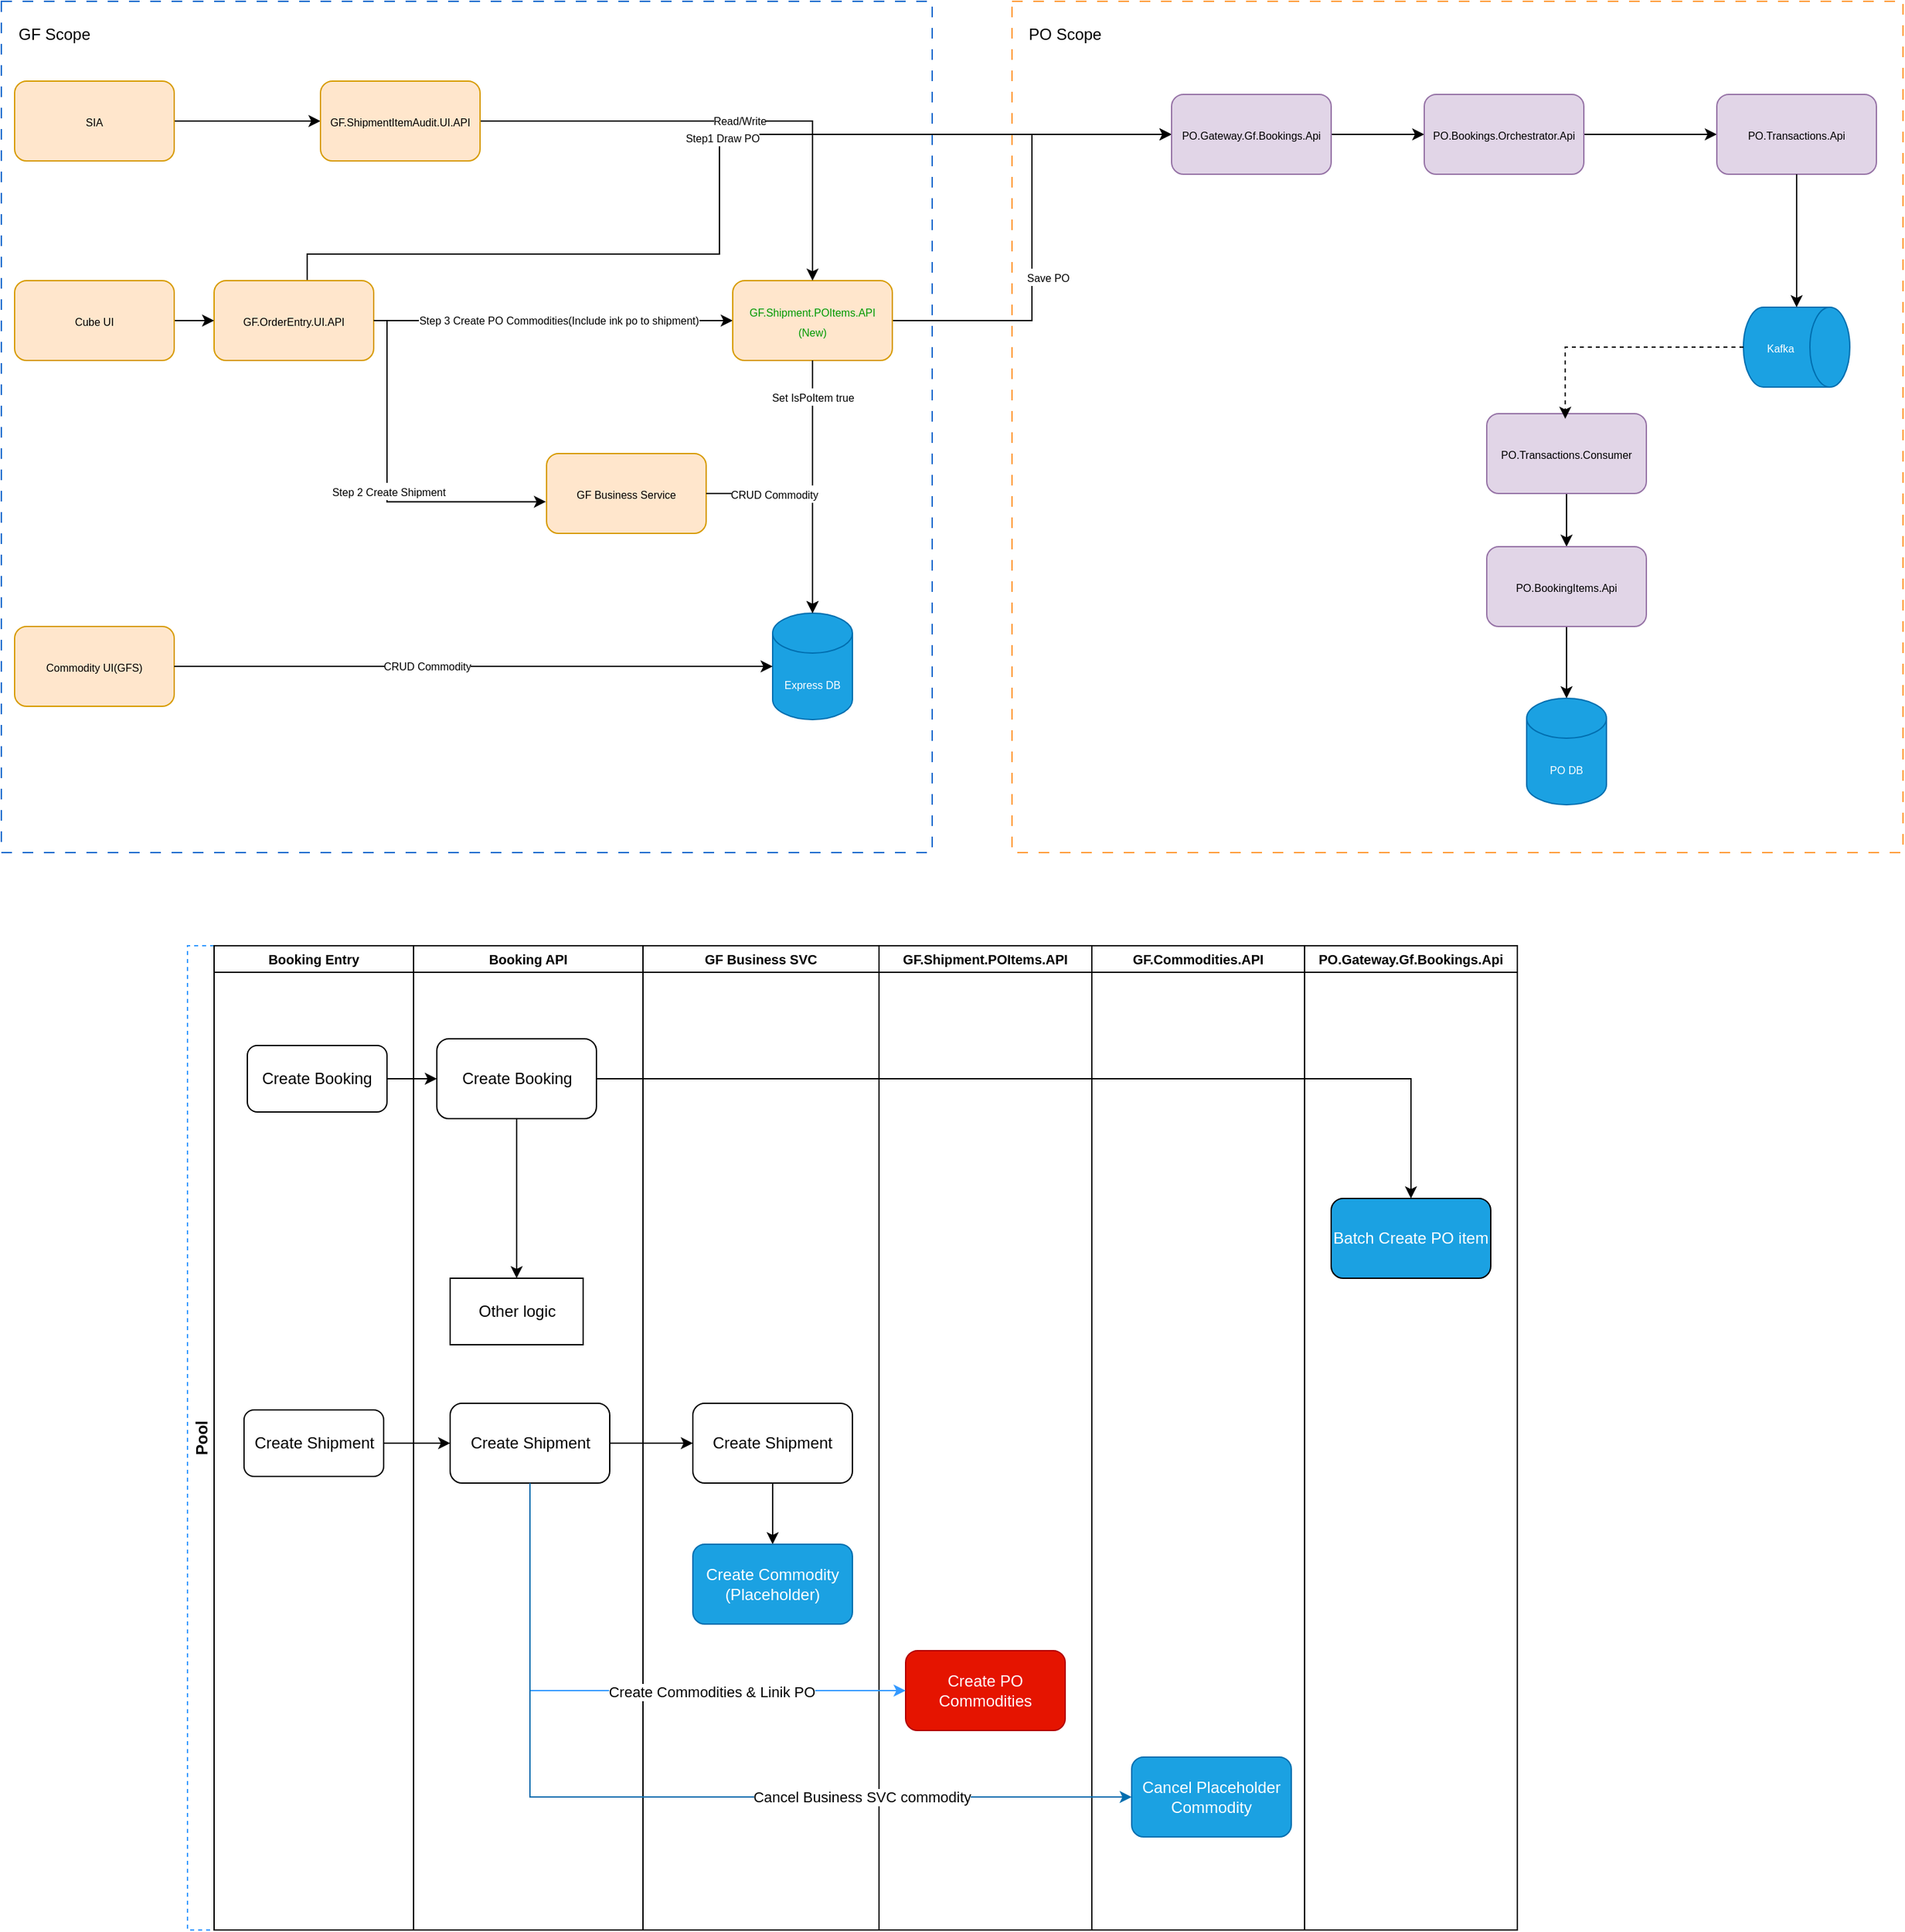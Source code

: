 <mxfile version="26.0.3">
  <diagram name="Page-1" id="YKID6LpscDEnTGNGtqoE">
    <mxGraphModel dx="1646" dy="422" grid="1" gridSize="10" guides="1" tooltips="1" connect="1" arrows="1" fold="1" page="1" pageScale="1" pageWidth="827" pageHeight="1169" math="0" shadow="0">
      <root>
        <mxCell id="0" />
        <mxCell id="1" parent="0" />
        <mxCell id="1rp_JtK8VTmY53sCuVcj-62" value="" style="rounded=0;whiteSpace=wrap;html=1;dashed=1;dashPattern=8 8;strokeColor=#FF9933;" vertex="1" parent="1">
          <mxGeometry x="470" y="60" width="670" height="640" as="geometry" />
        </mxCell>
        <mxCell id="1rp_JtK8VTmY53sCuVcj-60" value="" style="rounded=0;whiteSpace=wrap;html=1;dashed=1;dashPattern=8 8;strokeColor=#0066CC;" vertex="1" parent="1">
          <mxGeometry x="-290" y="60" width="700" height="640" as="geometry" />
        </mxCell>
        <mxCell id="1rp_JtK8VTmY53sCuVcj-35" style="edgeStyle=orthogonalEdgeStyle;rounded=0;orthogonalLoop=1;jettySize=auto;html=1;entryX=0;entryY=0.5;entryDx=0;entryDy=0;" edge="1" parent="1" source="1rp_JtK8VTmY53sCuVcj-2" target="1rp_JtK8VTmY53sCuVcj-10">
          <mxGeometry relative="1" as="geometry">
            <Array as="points">
              <mxPoint x="-60" y="250" />
              <mxPoint x="250" y="250" />
              <mxPoint x="250" y="160" />
            </Array>
          </mxGeometry>
        </mxCell>
        <mxCell id="1rp_JtK8VTmY53sCuVcj-36" value="&lt;font style=&quot;font-size: 8px;&quot;&gt;Step1 Draw PO&lt;/font&gt;" style="edgeLabel;html=1;align=center;verticalAlign=middle;resizable=0;points=[];" vertex="1" connectable="0" parent="1rp_JtK8VTmY53sCuVcj-35">
          <mxGeometry x="0.092" y="-2" relative="1" as="geometry">
            <mxPoint y="-3" as="offset" />
          </mxGeometry>
        </mxCell>
        <mxCell id="1rp_JtK8VTmY53sCuVcj-118" style="edgeStyle=orthogonalEdgeStyle;rounded=0;orthogonalLoop=1;jettySize=auto;html=1;" edge="1" parent="1" source="1rp_JtK8VTmY53sCuVcj-2" target="1rp_JtK8VTmY53sCuVcj-9">
          <mxGeometry relative="1" as="geometry" />
        </mxCell>
        <mxCell id="1rp_JtK8VTmY53sCuVcj-119" value="&lt;font style=&quot;font-size: 8px;&quot;&gt;Step 3 Create PO Commodities(Include ink po to shipment)&lt;/font&gt;" style="edgeLabel;html=1;align=center;verticalAlign=middle;resizable=0;points=[];" vertex="1" connectable="0" parent="1rp_JtK8VTmY53sCuVcj-118">
          <mxGeometry x="-0.022" y="-2" relative="1" as="geometry">
            <mxPoint x="7" y="-3" as="offset" />
          </mxGeometry>
        </mxCell>
        <mxCell id="1rp_JtK8VTmY53sCuVcj-2" value="&lt;font style=&quot;font-size: 8px;&quot;&gt;GF.OrderEntry.UI.API&lt;/font&gt;" style="rounded=1;whiteSpace=wrap;html=1;fillColor=#ffe6cc;strokeColor=#d79b00;" vertex="1" parent="1">
          <mxGeometry x="-130" y="270" width="120" height="60" as="geometry" />
        </mxCell>
        <mxCell id="1rp_JtK8VTmY53sCuVcj-22" style="edgeStyle=orthogonalEdgeStyle;rounded=0;orthogonalLoop=1;jettySize=auto;html=1;entryX=0;entryY=0.5;entryDx=0;entryDy=0;" edge="1" parent="1" source="1rp_JtK8VTmY53sCuVcj-9" target="1rp_JtK8VTmY53sCuVcj-10">
          <mxGeometry relative="1" as="geometry" />
        </mxCell>
        <mxCell id="1rp_JtK8VTmY53sCuVcj-64" value="&lt;font style=&quot;font-size: 8px;&quot;&gt;Save PO&amp;nbsp;&lt;/font&gt;" style="edgeLabel;html=1;align=center;verticalAlign=middle;resizable=0;points=[];" vertex="1" connectable="0" parent="1rp_JtK8VTmY53sCuVcj-22">
          <mxGeometry x="-0.22" y="-1" relative="1" as="geometry">
            <mxPoint x="12" y="-2" as="offset" />
          </mxGeometry>
        </mxCell>
        <mxCell id="1rp_JtK8VTmY53sCuVcj-9" value="&lt;font style=&quot;font-size: 8px; color: rgb(0, 153, 0);&quot;&gt;GF.Shipment.POItems.API&lt;br&gt;(New)&lt;/font&gt;" style="rounded=1;whiteSpace=wrap;html=1;fillColor=#ffe6cc;strokeColor=#d79b00;" vertex="1" parent="1">
          <mxGeometry x="260" y="270" width="120" height="60" as="geometry" />
        </mxCell>
        <mxCell id="1rp_JtK8VTmY53sCuVcj-23" style="edgeStyle=orthogonalEdgeStyle;rounded=0;orthogonalLoop=1;jettySize=auto;html=1;entryX=0;entryY=0.5;entryDx=0;entryDy=0;" edge="1" parent="1" source="1rp_JtK8VTmY53sCuVcj-10" target="1rp_JtK8VTmY53sCuVcj-11">
          <mxGeometry relative="1" as="geometry" />
        </mxCell>
        <mxCell id="1rp_JtK8VTmY53sCuVcj-10" value="&lt;font style=&quot;font-size: 8px;&quot;&gt;PO.Gateway.Gf.Bookings.Api&lt;/font&gt;" style="rounded=1;whiteSpace=wrap;html=1;fillColor=#e1d5e7;strokeColor=#9673a6;" vertex="1" parent="1">
          <mxGeometry x="590" y="130" width="120" height="60" as="geometry" />
        </mxCell>
        <mxCell id="1rp_JtK8VTmY53sCuVcj-24" style="edgeStyle=orthogonalEdgeStyle;rounded=0;orthogonalLoop=1;jettySize=auto;html=1;" edge="1" parent="1" source="1rp_JtK8VTmY53sCuVcj-11" target="1rp_JtK8VTmY53sCuVcj-12">
          <mxGeometry relative="1" as="geometry" />
        </mxCell>
        <mxCell id="1rp_JtK8VTmY53sCuVcj-11" value="&lt;font style=&quot;font-size: 8px;&quot;&gt;PO.Bookings.Orchestrator.Api&lt;/font&gt;" style="rounded=1;whiteSpace=wrap;html=1;fillColor=#e1d5e7;strokeColor=#9673a6;" vertex="1" parent="1">
          <mxGeometry x="780" y="130" width="120" height="60" as="geometry" />
        </mxCell>
        <mxCell id="1rp_JtK8VTmY53sCuVcj-12" value="&lt;font style=&quot;font-size: 8px;&quot;&gt;PO.Transactions.Api&lt;/font&gt;" style="rounded=1;whiteSpace=wrap;html=1;fillColor=#e1d5e7;strokeColor=#9673a6;" vertex="1" parent="1">
          <mxGeometry x="1000" y="130" width="120" height="60" as="geometry" />
        </mxCell>
        <mxCell id="1rp_JtK8VTmY53sCuVcj-16" value="&lt;font style=&quot;font-size: 8px;&quot;&gt;Kafka&lt;/font&gt;" style="shape=cylinder3;whiteSpace=wrap;html=1;boundedLbl=1;backgroundOutline=1;size=15;direction=south;fillColor=#1ba1e2;fontColor=#ffffff;strokeColor=#006EAF;" vertex="1" parent="1">
          <mxGeometry x="1020" y="290" width="80" height="60" as="geometry" />
        </mxCell>
        <mxCell id="1rp_JtK8VTmY53sCuVcj-66" style="edgeStyle=orthogonalEdgeStyle;rounded=0;orthogonalLoop=1;jettySize=auto;html=1;entryX=0.5;entryY=0;entryDx=0;entryDy=0;" edge="1" parent="1" source="1rp_JtK8VTmY53sCuVcj-17" target="1rp_JtK8VTmY53sCuVcj-18">
          <mxGeometry relative="1" as="geometry" />
        </mxCell>
        <mxCell id="1rp_JtK8VTmY53sCuVcj-17" value="&lt;font style=&quot;font-size: 8px;&quot;&gt;PO.Transactions.Consumer&lt;/font&gt;" style="rounded=1;whiteSpace=wrap;html=1;fillColor=#e1d5e7;strokeColor=#9673a6;" vertex="1" parent="1">
          <mxGeometry x="827" y="370" width="120" height="60" as="geometry" />
        </mxCell>
        <mxCell id="1rp_JtK8VTmY53sCuVcj-28" style="edgeStyle=orthogonalEdgeStyle;rounded=0;orthogonalLoop=1;jettySize=auto;html=1;" edge="1" parent="1" source="1rp_JtK8VTmY53sCuVcj-18" target="1rp_JtK8VTmY53sCuVcj-20">
          <mxGeometry relative="1" as="geometry" />
        </mxCell>
        <mxCell id="1rp_JtK8VTmY53sCuVcj-18" value="&lt;font style=&quot;font-size: 8px;&quot;&gt;PO.BookingItems.Api&lt;/font&gt;" style="rounded=1;whiteSpace=wrap;html=1;fillColor=#e1d5e7;strokeColor=#9673a6;" vertex="1" parent="1">
          <mxGeometry x="827" y="470" width="120" height="60" as="geometry" />
        </mxCell>
        <mxCell id="1rp_JtK8VTmY53sCuVcj-20" value="&lt;font style=&quot;font-size: 8px;&quot;&gt;PO DB&lt;/font&gt;" style="shape=cylinder3;whiteSpace=wrap;html=1;boundedLbl=1;backgroundOutline=1;size=15;fillColor=#1ba1e2;fontColor=#ffffff;strokeColor=#006EAF;" vertex="1" parent="1">
          <mxGeometry x="857" y="584" width="60" height="80" as="geometry" />
        </mxCell>
        <mxCell id="1rp_JtK8VTmY53sCuVcj-25" style="edgeStyle=orthogonalEdgeStyle;rounded=0;orthogonalLoop=1;jettySize=auto;html=1;entryX=0;entryY=0.5;entryDx=0;entryDy=0;entryPerimeter=0;" edge="1" parent="1" source="1rp_JtK8VTmY53sCuVcj-12" target="1rp_JtK8VTmY53sCuVcj-16">
          <mxGeometry relative="1" as="geometry" />
        </mxCell>
        <mxCell id="1rp_JtK8VTmY53sCuVcj-26" style="edgeStyle=orthogonalEdgeStyle;rounded=0;orthogonalLoop=1;jettySize=auto;html=1;entryX=0.492;entryY=0.064;entryDx=0;entryDy=0;entryPerimeter=0;dashed=1;" edge="1" parent="1" source="1rp_JtK8VTmY53sCuVcj-16" target="1rp_JtK8VTmY53sCuVcj-17">
          <mxGeometry relative="1" as="geometry" />
        </mxCell>
        <mxCell id="1rp_JtK8VTmY53sCuVcj-29" value="&lt;font style=&quot;font-size: 8px;&quot;&gt;GF Business Service&lt;/font&gt;" style="rounded=1;whiteSpace=wrap;html=1;fillColor=#ffe6cc;strokeColor=#d79b00;" vertex="1" parent="1">
          <mxGeometry x="120" y="400" width="120" height="60" as="geometry" />
        </mxCell>
        <mxCell id="1rp_JtK8VTmY53sCuVcj-40" style="edgeStyle=orthogonalEdgeStyle;rounded=0;orthogonalLoop=1;jettySize=auto;html=1;entryX=0;entryY=0.5;entryDx=0;entryDy=0;" edge="1" parent="1" source="1rp_JtK8VTmY53sCuVcj-33" target="1rp_JtK8VTmY53sCuVcj-37">
          <mxGeometry relative="1" as="geometry" />
        </mxCell>
        <mxCell id="1rp_JtK8VTmY53sCuVcj-33" value="&lt;font style=&quot;font-size: 8px;&quot;&gt;SIA&lt;/font&gt;" style="rounded=1;whiteSpace=wrap;html=1;fillColor=#ffe6cc;strokeColor=#d79b00;" vertex="1" parent="1">
          <mxGeometry x="-280" y="120" width="120" height="60" as="geometry" />
        </mxCell>
        <mxCell id="1rp_JtK8VTmY53sCuVcj-41" style="edgeStyle=orthogonalEdgeStyle;rounded=0;orthogonalLoop=1;jettySize=auto;html=1;entryX=0.5;entryY=0;entryDx=0;entryDy=0;startArrow=none;startFill=0;exitX=1;exitY=0.5;exitDx=0;exitDy=0;" edge="1" parent="1" source="1rp_JtK8VTmY53sCuVcj-37" target="1rp_JtK8VTmY53sCuVcj-9">
          <mxGeometry relative="1" as="geometry">
            <Array as="points">
              <mxPoint x="320" y="150" />
            </Array>
          </mxGeometry>
        </mxCell>
        <mxCell id="1rp_JtK8VTmY53sCuVcj-42" value="&lt;font style=&quot;font-size: 8px;&quot;&gt;Read/Write&lt;/font&gt;" style="edgeLabel;html=1;align=center;verticalAlign=middle;resizable=0;points=[];" vertex="1" connectable="0" parent="1rp_JtK8VTmY53sCuVcj-41">
          <mxGeometry x="0.051" y="1" relative="1" as="geometry">
            <mxPoint as="offset" />
          </mxGeometry>
        </mxCell>
        <mxCell id="1rp_JtK8VTmY53sCuVcj-37" value="&lt;font style=&quot;font-size: 8px;&quot;&gt;GF.ShipmentItemAudit.UI.API&lt;/font&gt;" style="rounded=1;whiteSpace=wrap;html=1;fillColor=#ffe6cc;strokeColor=#d79b00;" vertex="1" parent="1">
          <mxGeometry x="-50" y="120" width="120" height="60" as="geometry" />
        </mxCell>
        <mxCell id="1rp_JtK8VTmY53sCuVcj-39" style="edgeStyle=orthogonalEdgeStyle;rounded=0;orthogonalLoop=1;jettySize=auto;html=1;entryX=0;entryY=0.5;entryDx=0;entryDy=0;" edge="1" parent="1" source="1rp_JtK8VTmY53sCuVcj-38" target="1rp_JtK8VTmY53sCuVcj-2">
          <mxGeometry relative="1" as="geometry" />
        </mxCell>
        <mxCell id="1rp_JtK8VTmY53sCuVcj-38" value="&lt;font style=&quot;font-size: 8px;&quot;&gt;Cube UI&lt;/font&gt;" style="rounded=1;whiteSpace=wrap;html=1;fillColor=#ffe6cc;strokeColor=#d79b00;" vertex="1" parent="1">
          <mxGeometry x="-280" y="270" width="120" height="60" as="geometry" />
        </mxCell>
        <mxCell id="1rp_JtK8VTmY53sCuVcj-43" value="&lt;font style=&quot;font-size: 8px;&quot;&gt;Commodity UI(GFS)&lt;/font&gt;" style="rounded=1;whiteSpace=wrap;html=1;fillColor=#ffe6cc;strokeColor=#d79b00;" vertex="1" parent="1">
          <mxGeometry x="-280" y="530" width="120" height="60" as="geometry" />
        </mxCell>
        <mxCell id="1rp_JtK8VTmY53sCuVcj-47" value="&lt;font style=&quot;font-size: 8px;&quot;&gt;Express DB&lt;/font&gt;" style="shape=cylinder3;whiteSpace=wrap;html=1;boundedLbl=1;backgroundOutline=1;size=15;fillColor=#1ba1e2;fontColor=#ffffff;strokeColor=#006EAF;" vertex="1" parent="1">
          <mxGeometry x="290" y="520" width="60" height="80" as="geometry" />
        </mxCell>
        <mxCell id="1rp_JtK8VTmY53sCuVcj-48" style="edgeStyle=orthogonalEdgeStyle;rounded=0;orthogonalLoop=1;jettySize=auto;html=1;entryX=0.5;entryY=0;entryDx=0;entryDy=0;entryPerimeter=0;" edge="1" parent="1" source="1rp_JtK8VTmY53sCuVcj-9" target="1rp_JtK8VTmY53sCuVcj-47">
          <mxGeometry relative="1" as="geometry" />
        </mxCell>
        <mxCell id="1rp_JtK8VTmY53sCuVcj-54" value="&lt;font style=&quot;font-size: 8px;&quot;&gt;Set IsPoItem true&lt;/font&gt;" style="edgeLabel;html=1;align=center;verticalAlign=middle;resizable=0;points=[];" vertex="1" connectable="0" parent="1rp_JtK8VTmY53sCuVcj-48">
          <mxGeometry x="-0.712" relative="1" as="geometry">
            <mxPoint y="-1" as="offset" />
          </mxGeometry>
        </mxCell>
        <mxCell id="1rp_JtK8VTmY53sCuVcj-49" style="edgeStyle=orthogonalEdgeStyle;rounded=0;orthogonalLoop=1;jettySize=auto;html=1;entryX=0;entryY=0.5;entryDx=0;entryDy=0;entryPerimeter=0;" edge="1" parent="1" source="1rp_JtK8VTmY53sCuVcj-43" target="1rp_JtK8VTmY53sCuVcj-47">
          <mxGeometry relative="1" as="geometry" />
        </mxCell>
        <mxCell id="1rp_JtK8VTmY53sCuVcj-57" value="&lt;span style=&quot;font-size: 8px;&quot;&gt;CRUD Commodity&lt;/span&gt;" style="edgeLabel;html=1;align=center;verticalAlign=middle;resizable=0;points=[];" vertex="1" connectable="0" parent="1rp_JtK8VTmY53sCuVcj-49">
          <mxGeometry x="-0.158" y="1" relative="1" as="geometry">
            <mxPoint as="offset" />
          </mxGeometry>
        </mxCell>
        <mxCell id="1rp_JtK8VTmY53sCuVcj-51" style="edgeStyle=orthogonalEdgeStyle;rounded=0;orthogonalLoop=1;jettySize=auto;html=1;entryX=-0.004;entryY=0.604;entryDx=0;entryDy=0;entryPerimeter=0;" edge="1" parent="1" source="1rp_JtK8VTmY53sCuVcj-2" target="1rp_JtK8VTmY53sCuVcj-29">
          <mxGeometry relative="1" as="geometry">
            <Array as="points">
              <mxPoint y="300" />
              <mxPoint y="436" />
            </Array>
          </mxGeometry>
        </mxCell>
        <mxCell id="1rp_JtK8VTmY53sCuVcj-52" value="&lt;font style=&quot;font-size: 8px;&quot;&gt;Step 2 Create Shipment&lt;/font&gt;" style="edgeLabel;html=1;align=center;verticalAlign=middle;resizable=0;points=[];" vertex="1" connectable="0" parent="1rp_JtK8VTmY53sCuVcj-51">
          <mxGeometry x="0.036" y="1" relative="1" as="geometry">
            <mxPoint as="offset" />
          </mxGeometry>
        </mxCell>
        <mxCell id="1rp_JtK8VTmY53sCuVcj-58" style="edgeStyle=orthogonalEdgeStyle;rounded=0;orthogonalLoop=1;jettySize=auto;html=1;entryX=0.5;entryY=0;entryDx=0;entryDy=0;entryPerimeter=0;" edge="1" parent="1" source="1rp_JtK8VTmY53sCuVcj-29" target="1rp_JtK8VTmY53sCuVcj-47">
          <mxGeometry relative="1" as="geometry" />
        </mxCell>
        <mxCell id="1rp_JtK8VTmY53sCuVcj-59" value="&lt;font style=&quot;font-size: 8px;&quot;&gt;CRUD Commodity&lt;/font&gt;" style="edgeLabel;html=1;align=center;verticalAlign=middle;resizable=0;points=[];" vertex="1" connectable="0" parent="1rp_JtK8VTmY53sCuVcj-58">
          <mxGeometry x="-0.552" y="-2" relative="1" as="geometry">
            <mxPoint x="13" y="-2" as="offset" />
          </mxGeometry>
        </mxCell>
        <mxCell id="1rp_JtK8VTmY53sCuVcj-61" value="GF Scope" style="text;html=1;align=center;verticalAlign=middle;whiteSpace=wrap;rounded=0;" vertex="1" parent="1">
          <mxGeometry x="-280" y="70" width="60" height="30" as="geometry" />
        </mxCell>
        <mxCell id="1rp_JtK8VTmY53sCuVcj-63" value="PO Scope" style="text;html=1;align=center;verticalAlign=middle;whiteSpace=wrap;rounded=0;" vertex="1" parent="1">
          <mxGeometry x="480" y="70" width="60" height="30" as="geometry" />
        </mxCell>
        <mxCell id="1rp_JtK8VTmY53sCuVcj-67" value="Pool" style="swimlane;childLayout=stackLayout;resizeParent=1;resizeParentMax=0;startSize=20;horizontal=0;horizontalStack=1;dashed=1;strokeColor=#3399FF;" vertex="1" parent="1">
          <mxGeometry x="-150" y="770" width="1000" height="740" as="geometry" />
        </mxCell>
        <mxCell id="1rp_JtK8VTmY53sCuVcj-68" value="Booking Entry" style="swimlane;startSize=20;fontSize=10;" vertex="1" parent="1rp_JtK8VTmY53sCuVcj-67">
          <mxGeometry x="20" width="150" height="740" as="geometry" />
        </mxCell>
        <mxCell id="1rp_JtK8VTmY53sCuVcj-72" value="Create Booking" style="rounded=1;whiteSpace=wrap;html=1;" vertex="1" parent="1rp_JtK8VTmY53sCuVcj-68">
          <mxGeometry x="25" y="75" width="105" height="50" as="geometry" />
        </mxCell>
        <mxCell id="1rp_JtK8VTmY53sCuVcj-96" value="Create Shipment" style="rounded=1;whiteSpace=wrap;html=1;" vertex="1" parent="1rp_JtK8VTmY53sCuVcj-68">
          <mxGeometry x="22.5" y="349" width="105" height="50" as="geometry" />
        </mxCell>
        <mxCell id="1rp_JtK8VTmY53sCuVcj-69" value="Booking API" style="swimlane;startSize=20;fontSize=10;" vertex="1" parent="1rp_JtK8VTmY53sCuVcj-67">
          <mxGeometry x="170" width="172.5" height="740" as="geometry" />
        </mxCell>
        <mxCell id="1rp_JtK8VTmY53sCuVcj-95" style="edgeStyle=orthogonalEdgeStyle;rounded=0;orthogonalLoop=1;jettySize=auto;html=1;" edge="1" parent="1rp_JtK8VTmY53sCuVcj-69" source="1rp_JtK8VTmY53sCuVcj-73" target="1rp_JtK8VTmY53sCuVcj-83">
          <mxGeometry relative="1" as="geometry" />
        </mxCell>
        <mxCell id="1rp_JtK8VTmY53sCuVcj-73" value="Create Booking" style="whiteSpace=wrap;html=1;rounded=1;" vertex="1" parent="1rp_JtK8VTmY53sCuVcj-69">
          <mxGeometry x="17.5" y="70" width="120" height="60" as="geometry" />
        </mxCell>
        <mxCell id="1rp_JtK8VTmY53sCuVcj-83" value="Other logic" style="whiteSpace=wrap;html=1;rounded=1;arcSize=0;" vertex="1" parent="1rp_JtK8VTmY53sCuVcj-69">
          <mxGeometry x="27.5" y="250" width="100" height="50" as="geometry" />
        </mxCell>
        <mxCell id="1rp_JtK8VTmY53sCuVcj-97" value="Create Shipment" style="whiteSpace=wrap;html=1;rounded=1;" vertex="1" parent="1rp_JtK8VTmY53sCuVcj-69">
          <mxGeometry x="27.5" y="344" width="120" height="60" as="geometry" />
        </mxCell>
        <mxCell id="1rp_JtK8VTmY53sCuVcj-70" value="GF Business SVC" style="swimlane;startSize=20;fontSize=10;" vertex="1" parent="1rp_JtK8VTmY53sCuVcj-67">
          <mxGeometry x="342.5" width="177.5" height="740" as="geometry" />
        </mxCell>
        <mxCell id="1rp_JtK8VTmY53sCuVcj-102" value="" style="edgeStyle=orthogonalEdgeStyle;rounded=0;orthogonalLoop=1;jettySize=auto;html=1;" edge="1" parent="1rp_JtK8VTmY53sCuVcj-70" source="1rp_JtK8VTmY53sCuVcj-99" target="1rp_JtK8VTmY53sCuVcj-101">
          <mxGeometry relative="1" as="geometry" />
        </mxCell>
        <mxCell id="1rp_JtK8VTmY53sCuVcj-99" value="Create Shipment" style="whiteSpace=wrap;html=1;rounded=1;" vertex="1" parent="1rp_JtK8VTmY53sCuVcj-70">
          <mxGeometry x="37.5" y="344" width="120" height="60" as="geometry" />
        </mxCell>
        <mxCell id="1rp_JtK8VTmY53sCuVcj-101" value="Create Commodity&lt;div&gt;(Placeholder)&lt;/div&gt;" style="whiteSpace=wrap;html=1;rounded=1;fillColor=#1ba1e2;fontColor=#ffffff;strokeColor=#006EAF;" vertex="1" parent="1rp_JtK8VTmY53sCuVcj-70">
          <mxGeometry x="37.5" y="450" width="120" height="60" as="geometry" />
        </mxCell>
        <mxCell id="1rp_JtK8VTmY53sCuVcj-71" value="GF.Shipment.POItems.API" style="swimlane;startSize=20;fontSize=10;" vertex="1" parent="1rp_JtK8VTmY53sCuVcj-67">
          <mxGeometry x="520" width="160" height="740" as="geometry" />
        </mxCell>
        <mxCell id="1rp_JtK8VTmY53sCuVcj-103" value="Create PO Commodities" style="whiteSpace=wrap;html=1;rounded=1;fillColor=#e51400;fontColor=#ffffff;strokeColor=#B20000;" vertex="1" parent="1rp_JtK8VTmY53sCuVcj-71">
          <mxGeometry x="20" y="530" width="120" height="60" as="geometry" />
        </mxCell>
        <mxCell id="1rp_JtK8VTmY53sCuVcj-110" value="GF.Commodities.API" style="swimlane;startSize=20;fontSize=10;" vertex="1" parent="1rp_JtK8VTmY53sCuVcj-67">
          <mxGeometry x="680" width="160" height="740" as="geometry" />
        </mxCell>
        <mxCell id="1rp_JtK8VTmY53sCuVcj-113" value="Cancel Placeholder Commodity" style="whiteSpace=wrap;html=1;rounded=1;fillColor=#1ba1e2;fontColor=#ffffff;strokeColor=#006EAF;" vertex="1" parent="1rp_JtK8VTmY53sCuVcj-110">
          <mxGeometry x="30" y="610" width="120" height="60" as="geometry" />
        </mxCell>
        <mxCell id="1rp_JtK8VTmY53sCuVcj-114" value="PO.Gateway.Gf.Bookings.Api" style="swimlane;startSize=20;fontSize=10;" vertex="1" parent="1rp_JtK8VTmY53sCuVcj-67">
          <mxGeometry x="840" width="160" height="740" as="geometry" />
        </mxCell>
        <mxCell id="1rp_JtK8VTmY53sCuVcj-80" value="Batch Create PO item" style="whiteSpace=wrap;html=1;rounded=1;fillColor=#1ba1e2;fontColor=#ffffff;strokeColor=#000000;" vertex="1" parent="1rp_JtK8VTmY53sCuVcj-114">
          <mxGeometry x="20" y="190" width="120" height="60" as="geometry" />
        </mxCell>
        <mxCell id="1rp_JtK8VTmY53sCuVcj-74" value="" style="edgeStyle=orthogonalEdgeStyle;rounded=0;orthogonalLoop=1;jettySize=auto;html=1;" edge="1" parent="1rp_JtK8VTmY53sCuVcj-67" source="1rp_JtK8VTmY53sCuVcj-72" target="1rp_JtK8VTmY53sCuVcj-73">
          <mxGeometry relative="1" as="geometry" />
        </mxCell>
        <mxCell id="1rp_JtK8VTmY53sCuVcj-76" value="" style="edgeStyle=orthogonalEdgeStyle;rounded=0;orthogonalLoop=1;jettySize=auto;html=1;entryX=0.5;entryY=0;entryDx=0;entryDy=0;fillColor=#1ba1e2;strokeColor=#000000;" edge="1" parent="1rp_JtK8VTmY53sCuVcj-67" source="1rp_JtK8VTmY53sCuVcj-73" target="1rp_JtK8VTmY53sCuVcj-80">
          <mxGeometry relative="1" as="geometry">
            <mxPoint x="247.5" y="200.0" as="targetPoint" />
          </mxGeometry>
        </mxCell>
        <mxCell id="1rp_JtK8VTmY53sCuVcj-98" value="" style="edgeStyle=orthogonalEdgeStyle;rounded=0;orthogonalLoop=1;jettySize=auto;html=1;" edge="1" parent="1rp_JtK8VTmY53sCuVcj-67" source="1rp_JtK8VTmY53sCuVcj-96" target="1rp_JtK8VTmY53sCuVcj-97">
          <mxGeometry relative="1" as="geometry" />
        </mxCell>
        <mxCell id="1rp_JtK8VTmY53sCuVcj-100" value="" style="edgeStyle=orthogonalEdgeStyle;rounded=0;orthogonalLoop=1;jettySize=auto;html=1;" edge="1" parent="1rp_JtK8VTmY53sCuVcj-67" source="1rp_JtK8VTmY53sCuVcj-97" target="1rp_JtK8VTmY53sCuVcj-99">
          <mxGeometry relative="1" as="geometry" />
        </mxCell>
        <mxCell id="1rp_JtK8VTmY53sCuVcj-104" value="" style="edgeStyle=orthogonalEdgeStyle;rounded=0;orthogonalLoop=1;jettySize=auto;html=1;exitX=0.5;exitY=1;exitDx=0;exitDy=0;entryX=0;entryY=0.5;entryDx=0;entryDy=0;strokeColor=#3399FF;" edge="1" parent="1rp_JtK8VTmY53sCuVcj-67" source="1rp_JtK8VTmY53sCuVcj-97" target="1rp_JtK8VTmY53sCuVcj-103">
          <mxGeometry relative="1" as="geometry">
            <Array as="points">
              <mxPoint x="258" y="560" />
            </Array>
          </mxGeometry>
        </mxCell>
        <mxCell id="1rp_JtK8VTmY53sCuVcj-105" value="Create Commodities &amp;amp; Linik PO" style="edgeLabel;html=1;align=center;verticalAlign=middle;resizable=0;points=[];" vertex="1" connectable="0" parent="1rp_JtK8VTmY53sCuVcj-104">
          <mxGeometry x="0.334" y="-1" relative="1" as="geometry">
            <mxPoint as="offset" />
          </mxGeometry>
        </mxCell>
        <mxCell id="1rp_JtK8VTmY53sCuVcj-107" value="" style="edgeStyle=orthogonalEdgeStyle;rounded=0;orthogonalLoop=1;jettySize=auto;html=1;exitX=0.5;exitY=1;exitDx=0;exitDy=0;entryX=0;entryY=0.5;entryDx=0;entryDy=0;fillColor=#1ba1e2;strokeColor=#006EAF;" edge="1" parent="1rp_JtK8VTmY53sCuVcj-67" source="1rp_JtK8VTmY53sCuVcj-97" target="1rp_JtK8VTmY53sCuVcj-113">
          <mxGeometry relative="1" as="geometry">
            <Array as="points">
              <mxPoint x="258" y="640" />
            </Array>
          </mxGeometry>
        </mxCell>
        <mxCell id="1rp_JtK8VTmY53sCuVcj-109" value="Cancel Business SVC commodity" style="edgeLabel;html=1;align=center;verticalAlign=middle;resizable=0;points=[];" vertex="1" connectable="0" parent="1rp_JtK8VTmY53sCuVcj-107">
          <mxGeometry x="0.409" relative="1" as="geometry">
            <mxPoint as="offset" />
          </mxGeometry>
        </mxCell>
      </root>
    </mxGraphModel>
  </diagram>
</mxfile>

